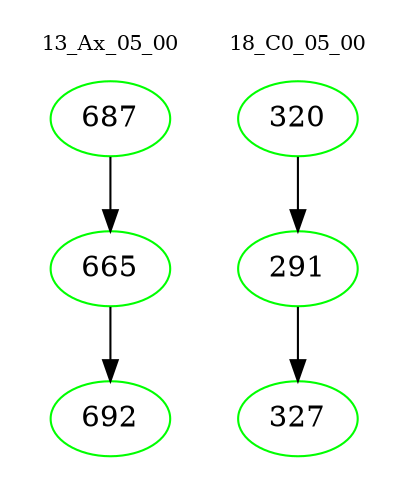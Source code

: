 digraph{
subgraph cluster_0 {
color = white
label = "13_Ax_05_00";
fontsize=10;
T0_687 [label="687", color="green"]
T0_687 -> T0_665 [color="black"]
T0_665 [label="665", color="green"]
T0_665 -> T0_692 [color="black"]
T0_692 [label="692", color="green"]
}
subgraph cluster_1 {
color = white
label = "18_C0_05_00";
fontsize=10;
T1_320 [label="320", color="green"]
T1_320 -> T1_291 [color="black"]
T1_291 [label="291", color="green"]
T1_291 -> T1_327 [color="black"]
T1_327 [label="327", color="green"]
}
}

